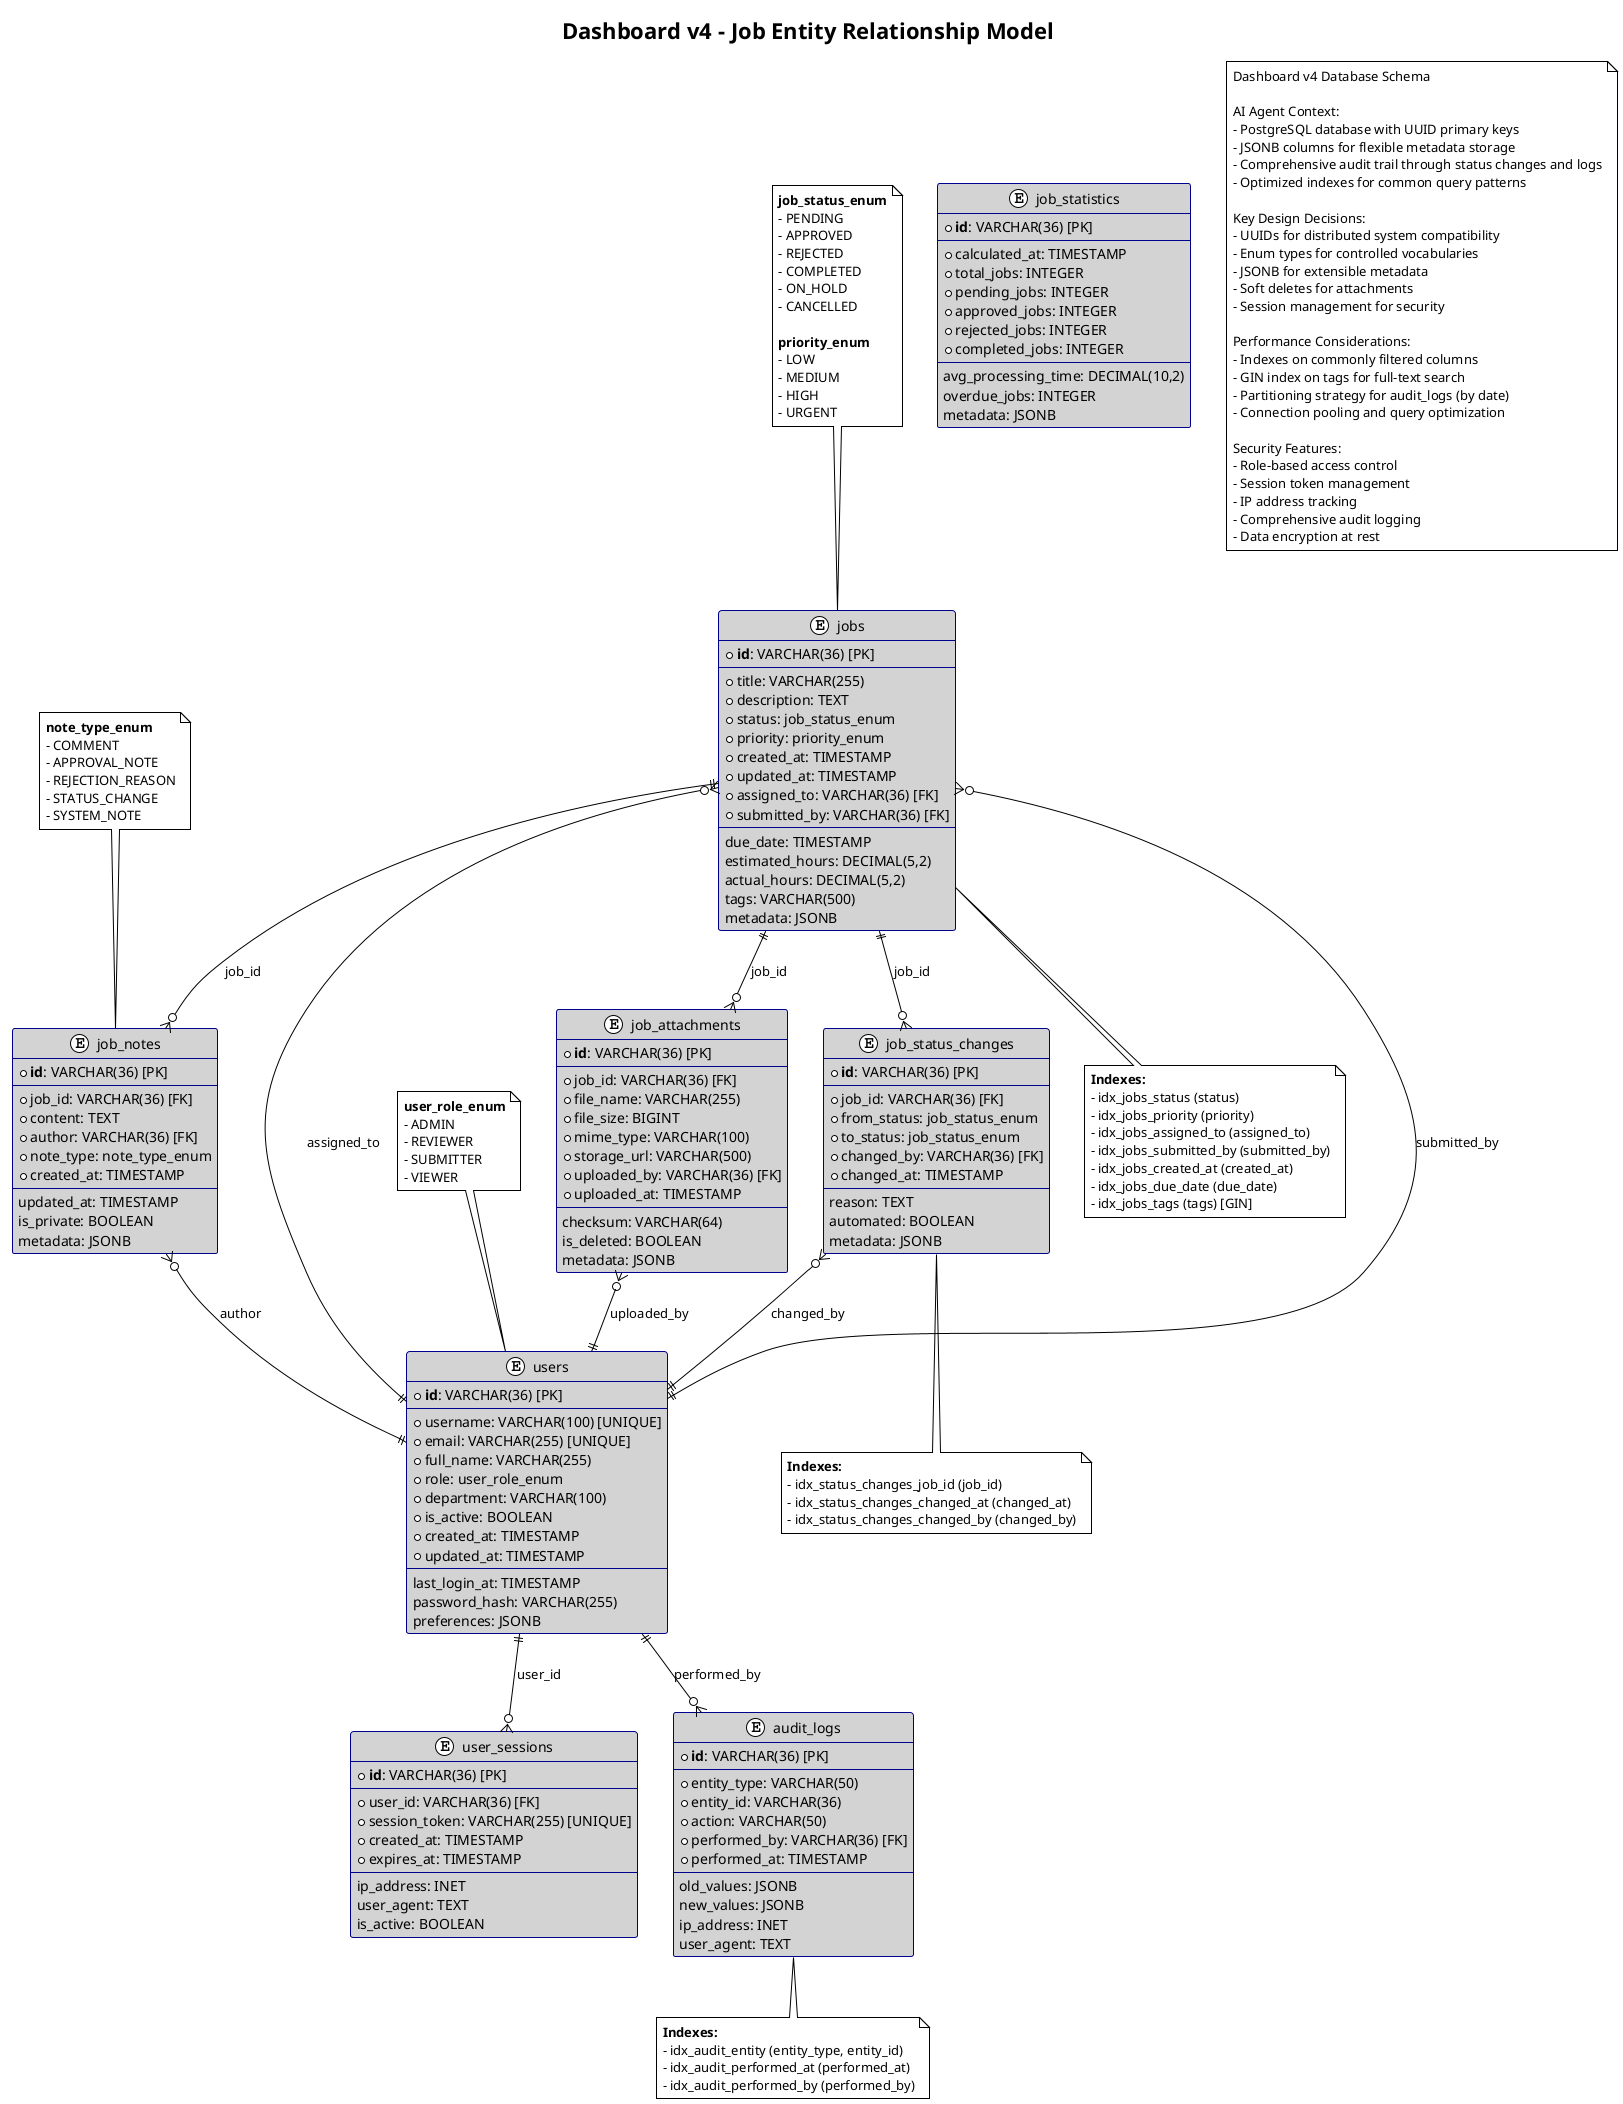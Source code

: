 @startuml job-entity-model
!theme plain
title Dashboard v4 - Job Entity Relationship Model

' Job Management Database Schema
' AI Agent Context: Database design and entity relationships

skinparam backgroundColor white
skinparam class {
    BackgroundColor lightgray
    BorderColor darkblue
}

entity "jobs" as jobs {
  * **id**: VARCHAR(36) [PK]
  --
  * title: VARCHAR(255)
  * description: TEXT
  * status: job_status_enum
  * priority: priority_enum
  * created_at: TIMESTAMP
  * updated_at: TIMESTAMP
  * assigned_to: VARCHAR(36) [FK]
  * submitted_by: VARCHAR(36) [FK]
  --
  due_date: TIMESTAMP
  estimated_hours: DECIMAL(5,2)
  actual_hours: DECIMAL(5,2)
  tags: VARCHAR(500)
  metadata: JSONB
}

entity "users" as users {
  * **id**: VARCHAR(36) [PK]
  --
  * username: VARCHAR(100) [UNIQUE]
  * email: VARCHAR(255) [UNIQUE]
  * full_name: VARCHAR(255)
  * role: user_role_enum
  * department: VARCHAR(100)
  * is_active: BOOLEAN
  * created_at: TIMESTAMP
  * updated_at: TIMESTAMP
  --
  last_login_at: TIMESTAMP
  password_hash: VARCHAR(255)
  preferences: JSONB
}

entity "job_notes" as job_notes {
  * **id**: VARCHAR(36) [PK]
  --
  * job_id: VARCHAR(36) [FK]
  * content: TEXT
  * author: VARCHAR(36) [FK]
  * note_type: note_type_enum
  * created_at: TIMESTAMP
  --
  updated_at: TIMESTAMP
  is_private: BOOLEAN
  metadata: JSONB
}

entity "job_status_changes" as job_status_changes {
  * **id**: VARCHAR(36) [PK]
  --
  * job_id: VARCHAR(36) [FK]
  * from_status: job_status_enum
  * to_status: job_status_enum
  * changed_by: VARCHAR(36) [FK]
  * changed_at: TIMESTAMP
  --
  reason: TEXT
  automated: BOOLEAN
  metadata: JSONB
}

entity "job_attachments" as job_attachments {
  * **id**: VARCHAR(36) [PK]
  --
  * job_id: VARCHAR(36) [FK]
  * file_name: VARCHAR(255)
  * file_size: BIGINT
  * mime_type: VARCHAR(100)
  * storage_url: VARCHAR(500)
  * uploaded_by: VARCHAR(36) [FK]
  * uploaded_at: TIMESTAMP
  --
  checksum: VARCHAR(64)
  is_deleted: BOOLEAN
  metadata: JSONB
}

entity "user_sessions" as user_sessions {
  * **id**: VARCHAR(36) [PK]
  --
  * user_id: VARCHAR(36) [FK]
  * session_token: VARCHAR(255) [UNIQUE]
  * created_at: TIMESTAMP
  * expires_at: TIMESTAMP
  --
  ip_address: INET
  user_agent: TEXT
  is_active: BOOLEAN
}

entity "audit_logs" as audit_logs {
  * **id**: VARCHAR(36) [PK]
  --
  * entity_type: VARCHAR(50)
  * entity_id: VARCHAR(36)
  * action: VARCHAR(50)
  * performed_by: VARCHAR(36) [FK]
  * performed_at: TIMESTAMP
  --
  old_values: JSONB
  new_values: JSONB
  ip_address: INET
  user_agent: TEXT
}

entity "job_statistics" as job_statistics {
  * **id**: VARCHAR(36) [PK]
  --
  * calculated_at: TIMESTAMP
  * total_jobs: INTEGER
  * pending_jobs: INTEGER
  * approved_jobs: INTEGER
  * rejected_jobs: INTEGER
  * completed_jobs: INTEGER
  --
  avg_processing_time: DECIMAL(10,2)
  overdue_jobs: INTEGER
  metadata: JSONB
}

' Enums
note top of jobs
  **job_status_enum**
  - PENDING
  - APPROVED
  - REJECTED
  - COMPLETED
  - ON_HOLD
  - CANCELLED
  
  **priority_enum**
  - LOW
  - MEDIUM
  - HIGH
  - URGENT
end note

note top of job_notes
  **note_type_enum**
  - COMMENT
  - APPROVAL_NOTE
  - REJECTION_REASON
  - STATUS_CHANGE
  - SYSTEM_NOTE
end note

note top of users
  **user_role_enum**
  - ADMIN
  - REVIEWER
  - SUBMITTER
  - VIEWER
end note

' Relationships
jobs ||--o{ job_notes : "job_id"
jobs ||--o{ job_status_changes : "job_id"
jobs ||--o{ job_attachments : "job_id"
jobs }o--|| users : "assigned_to"
jobs }o--|| users : "submitted_by"

job_notes }o--|| users : "author"
job_status_changes }o--|| users : "changed_by"
job_attachments }o--|| users : "uploaded_by"

users ||--o{ user_sessions : "user_id"
users ||--o{ audit_logs : "performed_by"

' Indexes
note bottom of jobs
  **Indexes:**
  - idx_jobs_status (status)
  - idx_jobs_priority (priority)
  - idx_jobs_assigned_to (assigned_to)
  - idx_jobs_submitted_by (submitted_by)
  - idx_jobs_created_at (created_at)
  - idx_jobs_due_date (due_date)
  - idx_jobs_tags (tags) [GIN]
end note

note bottom of job_status_changes
  **Indexes:**
  - idx_status_changes_job_id (job_id)
  - idx_status_changes_changed_at (changed_at)
  - idx_status_changes_changed_by (changed_by)
end note

note bottom of audit_logs
  **Indexes:**
  - idx_audit_entity (entity_type, entity_id)
  - idx_audit_performed_at (performed_at)
  - idx_audit_performed_by (performed_by)
end note

note as N1
  Dashboard v4 Database Schema
  
  AI Agent Context:
  - PostgreSQL database with UUID primary keys
  - JSONB columns for flexible metadata storage
  - Comprehensive audit trail through status changes and logs
  - Optimized indexes for common query patterns
  
  Key Design Decisions:
  - UUIDs for distributed system compatibility
  - Enum types for controlled vocabularies
  - JSONB for extensible metadata
  - Soft deletes for attachments
  - Session management for security
  
  Performance Considerations:
  - Indexes on commonly filtered columns
  - GIN index on tags for full-text search
  - Partitioning strategy for audit_logs (by date)
  - Connection pooling and query optimization
  
  Security Features:
  - Role-based access control
  - Session token management
  - IP address tracking
  - Comprehensive audit logging
  - Data encryption at rest
end note

@enduml 
